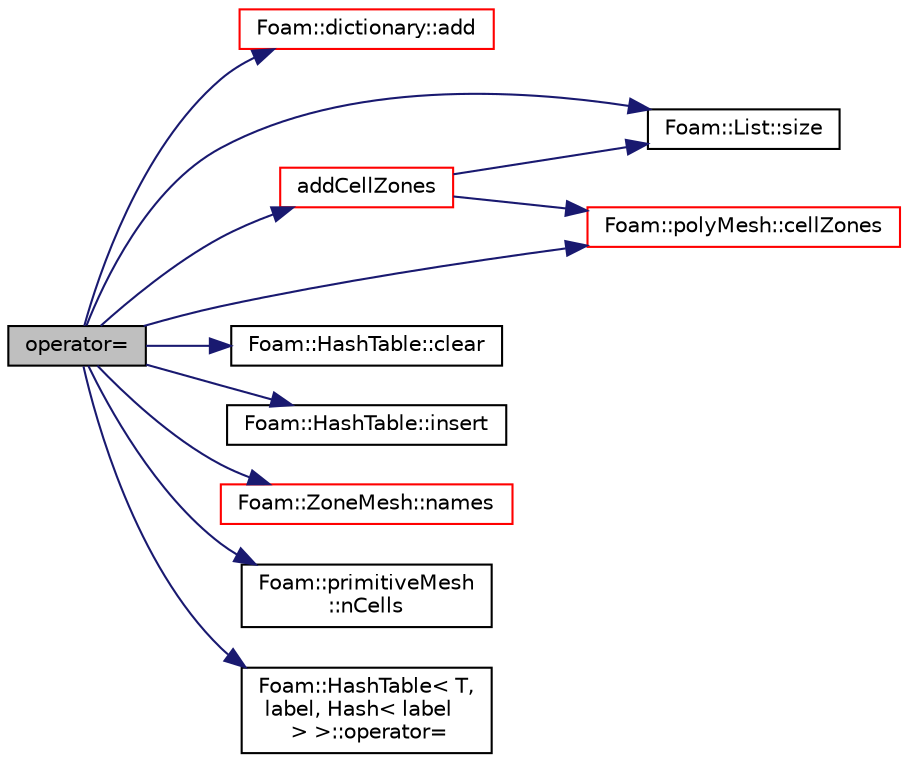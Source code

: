 digraph "operator="
{
  bgcolor="transparent";
  edge [fontname="Helvetica",fontsize="10",labelfontname="Helvetica",labelfontsize="10"];
  node [fontname="Helvetica",fontsize="10",shape=record];
  rankdir="LR";
  Node1 [label="operator=",height=0.2,width=0.4,color="black", fillcolor="grey75", style="filled", fontcolor="black"];
  Node1 -> Node2 [color="midnightblue",fontsize="10",style="solid",fontname="Helvetica"];
  Node2 [label="Foam::dictionary::add",height=0.2,width=0.4,color="red",URL="$a00531.html#ac2ddcab42322c8d8af5e5830ab4d431b",tooltip="Add a new entry. "];
  Node1 -> Node3 [color="midnightblue",fontsize="10",style="solid",fontname="Helvetica"];
  Node3 [label="addCellZones",height=0.2,width=0.4,color="red",URL="$a00238.html#a3e09b5787b5e4efb26cd459e05e4dafd",tooltip="Classify tableIds into cellZones according to the cellTable. "];
  Node3 -> Node4 [color="midnightblue",fontsize="10",style="solid",fontname="Helvetica"];
  Node4 [label="Foam::List::size",height=0.2,width=0.4,color="black",URL="$a01387.html#a8a5f6fa29bd4b500caf186f60245b384",tooltip="Override size to be inconsistent with allocated storage. "];
  Node3 -> Node5 [color="midnightblue",fontsize="10",style="solid",fontname="Helvetica"];
  Node5 [label="Foam::polyMesh::cellZones",height=0.2,width=0.4,color="red",URL="$a01949.html#a4d1a75ab59a90fb234112675b3ce1018",tooltip="Return cell zone mesh. "];
  Node1 -> Node5 [color="midnightblue",fontsize="10",style="solid",fontname="Helvetica"];
  Node1 -> Node6 [color="midnightblue",fontsize="10",style="solid",fontname="Helvetica"];
  Node6 [label="Foam::HashTable::clear",height=0.2,width=0.4,color="black",URL="$a00997.html#ac8bb3912a3ce86b15842e79d0b421204",tooltip="Clear all entries from table. "];
  Node1 -> Node7 [color="midnightblue",fontsize="10",style="solid",fontname="Helvetica"];
  Node7 [label="Foam::HashTable::insert",height=0.2,width=0.4,color="black",URL="$a00997.html#a5eee1e0e199ad59b9cb3916cd42156e0",tooltip="Insert a new hashedEntry. "];
  Node1 -> Node8 [color="midnightblue",fontsize="10",style="solid",fontname="Helvetica"];
  Node8 [label="Foam::ZoneMesh::names",height=0.2,width=0.4,color="red",URL="$a02994.html#a627bcef4e891104ff8192574b673920b",tooltip="Return a list of zone names. "];
  Node1 -> Node9 [color="midnightblue",fontsize="10",style="solid",fontname="Helvetica"];
  Node9 [label="Foam::primitiveMesh\l::nCells",height=0.2,width=0.4,color="black",URL="$a02001.html#ae79b5e96cf8d9a4e6b3993e6f2709374"];
  Node1 -> Node10 [color="midnightblue",fontsize="10",style="solid",fontname="Helvetica"];
  Node10 [label="Foam::HashTable\< T,\l label, Hash\< label\l \> \>::operator=",height=0.2,width=0.4,color="black",URL="$a00997.html#ab08fb00d67b7f3aeca707447df8580c5",tooltip="Assignment. "];
  Node1 -> Node4 [color="midnightblue",fontsize="10",style="solid",fontname="Helvetica"];
}
